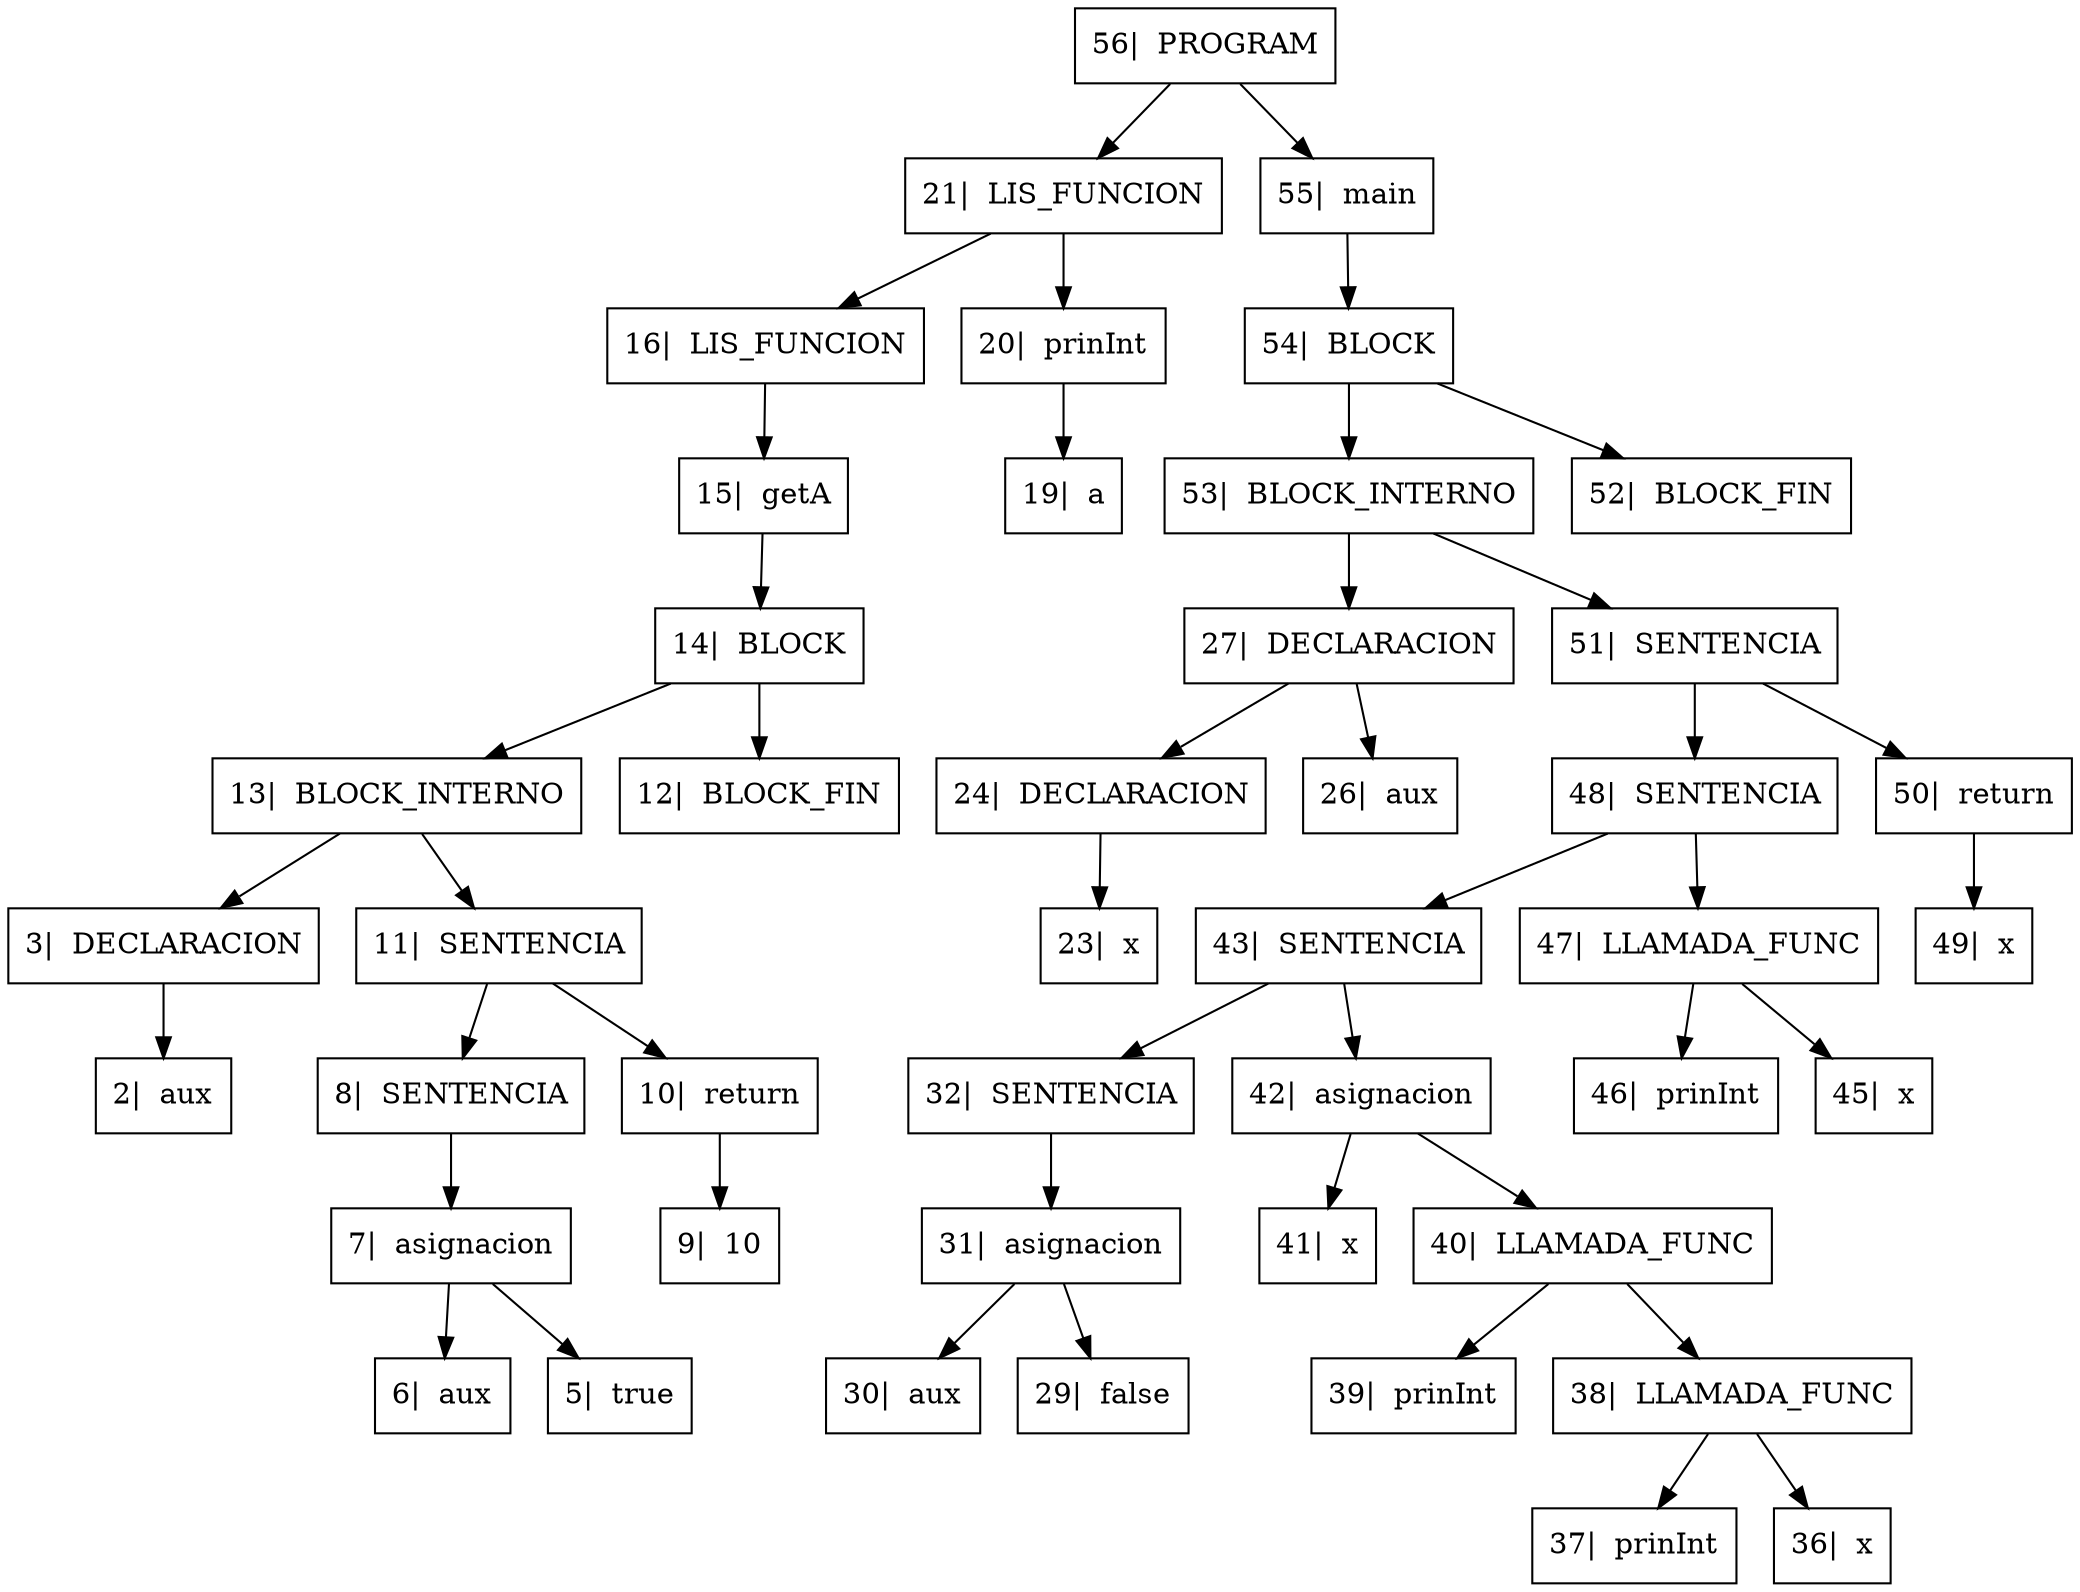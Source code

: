 digraph{

rankdir=TB;

node[shape=box];
"56|  PROGRAM" -> "21|  LIS_FUNCION", "55|  main";
"21|  LIS_FUNCION" -> "16|  LIS_FUNCION", "20|  prinInt";
"16|  LIS_FUNCION" -> "15|  getA" ;
"15|  getA" -> "14|  BLOCK" ;
"14|  BLOCK" -> "13|  BLOCK_INTERNO", "12|  BLOCK_FIN";
"13|  BLOCK_INTERNO" -> "3|  DECLARACION", "11|  SENTENCIA";
"3|  DECLARACION" -> "2|  aux" ;
"11|  SENTENCIA" -> "8|  SENTENCIA", "10|  return";
"8|  SENTENCIA" -> "7|  asignacion" ;
"7|  asignacion" -> "6|  aux", "5|  true";
"10|  return" -> "9|  10" ;
"20|  prinInt" -> "19|  a" ;
"55|  main" -> "54|  BLOCK" ;
"54|  BLOCK" -> "53|  BLOCK_INTERNO", "52|  BLOCK_FIN";
"53|  BLOCK_INTERNO" -> "27|  DECLARACION", "51|  SENTENCIA";
"27|  DECLARACION" -> "24|  DECLARACION", "26|  aux";
"24|  DECLARACION" -> "23|  x" ;
"51|  SENTENCIA" -> "48|  SENTENCIA", "50|  return";
"48|  SENTENCIA" -> "43|  SENTENCIA", "47|  LLAMADA_FUNC";
"43|  SENTENCIA" -> "32|  SENTENCIA", "42|  asignacion";
"32|  SENTENCIA" -> "31|  asignacion" ;
"31|  asignacion" -> "30|  aux", "29|  false";
"42|  asignacion" -> "41|  x", "40|  LLAMADA_FUNC";
"40|  LLAMADA_FUNC" -> "39|  prinInt", "38|  LLAMADA_FUNC";
"38|  LLAMADA_FUNC" -> "37|  prinInt", "36|  x";
"47|  LLAMADA_FUNC" -> "46|  prinInt", "45|  x";
"50|  return" -> "49|  x" ;
}
